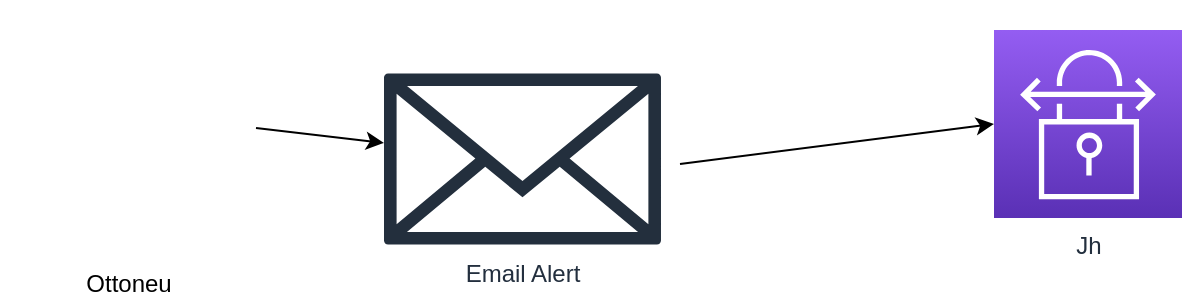 <mxfile version="21.4.0" type="github">
  <diagram name="Page-1" id="924b6osuM7IrSQhc51IR">
    <mxGraphModel dx="966" dy="494" grid="0" gridSize="10" guides="1" tooltips="1" connect="1" arrows="1" fold="1" page="0" pageScale="1" pageWidth="850" pageHeight="1100" math="0" shadow="0">
      <root>
        <mxCell id="0" />
        <mxCell id="1" parent="0" />
        <UserObject label="Jh" tooltip="test" id="EAG0u8Vx9RYJG1b9iYoD-1">
          <mxCell style="sketch=0;points=[[0,0,0],[0.25,0,0],[0.5,0,0],[0.75,0,0],[1,0,0],[0,1,0],[0.25,1,0],[0.5,1,0],[0.75,1,0],[1,1,0],[0,0.25,0],[0,0.5,0],[0,0.75,0],[1,0.25,0],[1,0.5,0],[1,0.75,0]];outlineConnect=0;fontColor=#232F3E;gradientColor=#945DF2;gradientDirection=north;fillColor=#5A30B5;strokeColor=#ffffff;dashed=0;verticalLabelPosition=bottom;verticalAlign=top;align=center;html=1;fontSize=12;fontStyle=0;aspect=fixed;shape=mxgraph.aws4.resourceIcon;resIcon=mxgraph.aws4.site_to_site_vpn;" vertex="1" parent="1">
            <mxGeometry x="390" y="132" width="94" height="94" as="geometry" />
          </mxCell>
        </UserObject>
        <mxCell id="EAG0u8Vx9RYJG1b9iYoD-3" value="Ottoneu" style="shape=image;html=1;verticalAlign=top;verticalLabelPosition=bottom;labelBackgroundColor=#ffffff;imageAspect=0;aspect=fixed;image=https://cdn1.iconfinder.com/data/icons/seo-and-web-development-6/32/Web_website_favorite_site_star-128.png" vertex="1" parent="1">
          <mxGeometry x="-107" y="117" width="128" height="128" as="geometry" />
        </mxCell>
        <mxCell id="EAG0u8Vx9RYJG1b9iYoD-4" value="Email Alert" style="sketch=0;outlineConnect=0;fontColor=#232F3E;gradientColor=none;fillColor=#232F3D;strokeColor=none;dashed=0;verticalLabelPosition=bottom;verticalAlign=top;align=center;html=1;fontSize=12;fontStyle=0;aspect=fixed;pointerEvents=1;shape=mxgraph.aws4.email_2;" vertex="1" parent="1">
          <mxGeometry x="85" y="153" width="138.49" height="87" as="geometry" />
        </mxCell>
        <mxCell id="EAG0u8Vx9RYJG1b9iYoD-5" value="" style="endArrow=classic;html=1;rounded=0;exitX=1;exitY=0.5;exitDx=0;exitDy=0;" edge="1" parent="1" source="EAG0u8Vx9RYJG1b9iYoD-3" target="EAG0u8Vx9RYJG1b9iYoD-4">
          <mxGeometry width="50" height="50" relative="1" as="geometry">
            <mxPoint x="24" y="165" as="sourcePoint" />
            <mxPoint x="230" y="206" as="targetPoint" />
          </mxGeometry>
        </mxCell>
        <mxCell id="EAG0u8Vx9RYJG1b9iYoD-6" value="" style="endArrow=classic;html=1;rounded=0;entryX=0;entryY=0.5;entryDx=0;entryDy=0;entryPerimeter=0;" edge="1" parent="1" target="EAG0u8Vx9RYJG1b9iYoD-1">
          <mxGeometry width="50" height="50" relative="1" as="geometry">
            <mxPoint x="233" y="199" as="sourcePoint" />
            <mxPoint x="189" y="206" as="targetPoint" />
          </mxGeometry>
        </mxCell>
      </root>
    </mxGraphModel>
  </diagram>
</mxfile>
